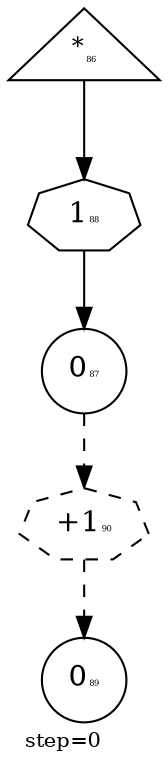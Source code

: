 digraph {
  graph  [labelloc=bottom,labeljust=left,fontsize="10",label="step=0"];
  "86" [shape=triangle,peripheries="1",label=<<SUP>*</SUP><FONT POINT-SIZE='4'>86</FONT>>,labelfontcolor=black,color=black];
  "87" [shape=circle,peripheries="1",label=<0<FONT POINT-SIZE='4'>87</FONT>>,labelfontcolor=black,color=black];
  "89" [shape=circle,peripheries="1",label=<0<FONT POINT-SIZE='4'>89</FONT>>,labelfontcolor=black,color=black];
  "88" [label=<1<FONT POINT-SIZE='4'>88</FONT>>,peripheries="1",color=black,shape=septagon];
  "86" -> "88" [color=black];
  "88" -> "87" [color=black];
  "90" [label=<+1<FONT POINT-SIZE='4'>90</FONT>>,peripheries="1",color=black,style=dashed,shape=septagon];
  "87" -> "90" [style=dashed,color=black];
  "90" -> "89" [style=dashed,color=black];
}